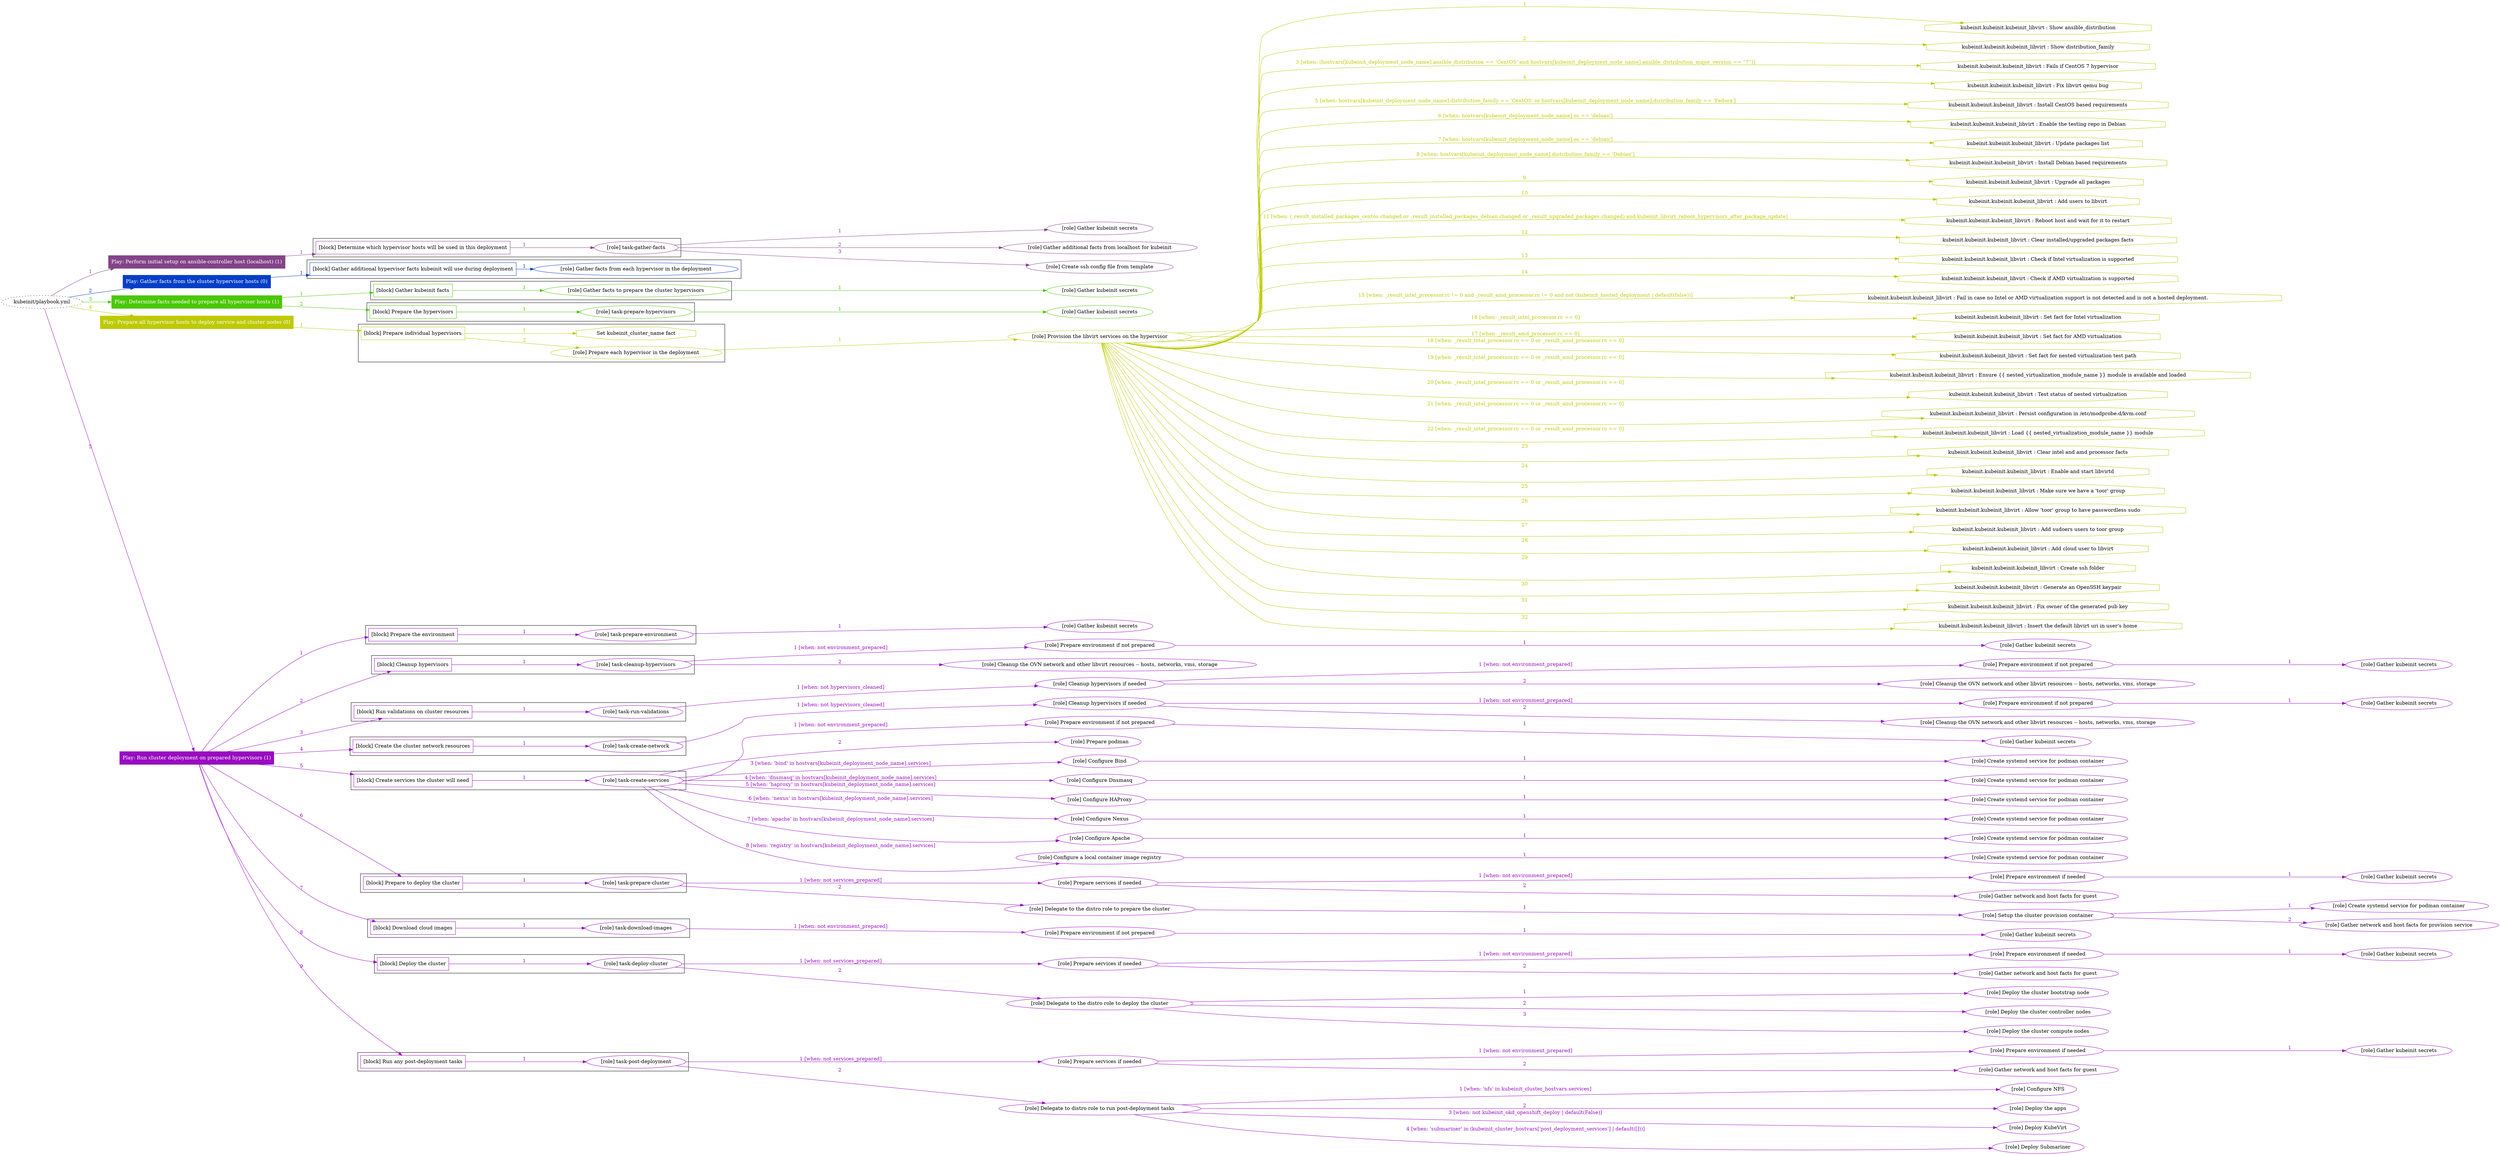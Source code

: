 digraph {
	graph [concentrate=true ordering=in rankdir=LR ratio=fill]
	edge [esep=5 sep=10]
	"kubeinit/playbook.yml" [URL="/home/runner/work/kubeinit/kubeinit/kubeinit/playbook.yml" id=playbook_a1911a6a style=dotted]
	play_fd7e76d5 [label="Play: Perform initial setup on ansible-controller host (localhost) (1)" URL="/home/runner/work/kubeinit/kubeinit/kubeinit/playbook.yml" color="#844389" fontcolor="#ffffff" id=play_fd7e76d5 shape=box style=filled tooltip=localhost]
	"kubeinit/playbook.yml" -> play_fd7e76d5 [label="1 " color="#844389" fontcolor="#844389" id=edge_ba182a6e labeltooltip="1 " tooltip="1 "]
	subgraph "Gather kubeinit secrets" {
		role_3f3f7911 [label="[role] Gather kubeinit secrets" URL="/home/runner/.ansible/collections/ansible_collections/kubeinit/kubeinit/roles/kubeinit_prepare/tasks/build_hypervisors_group.yml" color="#844389" id=role_3f3f7911 tooltip="Gather kubeinit secrets"]
	}
	subgraph "Gather additional facts from localhost for kubeinit" {
		role_631d0c5a [label="[role] Gather additional facts from localhost for kubeinit" URL="/home/runner/.ansible/collections/ansible_collections/kubeinit/kubeinit/roles/kubeinit_prepare/tasks/build_hypervisors_group.yml" color="#844389" id=role_631d0c5a tooltip="Gather additional facts from localhost for kubeinit"]
	}
	subgraph "Create ssh config file from template" {
		role_286b0ff1 [label="[role] Create ssh config file from template" URL="/home/runner/.ansible/collections/ansible_collections/kubeinit/kubeinit/roles/kubeinit_prepare/tasks/build_hypervisors_group.yml" color="#844389" id=role_286b0ff1 tooltip="Create ssh config file from template"]
	}
	subgraph "task-gather-facts" {
		role_43b03aec [label="[role] task-gather-facts" URL="/home/runner/work/kubeinit/kubeinit/kubeinit/playbook.yml" color="#844389" id=role_43b03aec tooltip="task-gather-facts"]
		role_43b03aec -> role_3f3f7911 [label="1 " color="#844389" fontcolor="#844389" id=edge_e6985630 labeltooltip="1 " tooltip="1 "]
		role_43b03aec -> role_631d0c5a [label="2 " color="#844389" fontcolor="#844389" id=edge_01155c1b labeltooltip="2 " tooltip="2 "]
		role_43b03aec -> role_286b0ff1 [label="3 " color="#844389" fontcolor="#844389" id=edge_08404bf1 labeltooltip="3 " tooltip="3 "]
	}
	subgraph "Play: Perform initial setup on ansible-controller host (localhost) (1)" {
		play_fd7e76d5 -> block_be9b6285 [label=1 color="#844389" fontcolor="#844389" id=edge_c75173c5 labeltooltip=1 tooltip=1]
		subgraph cluster_block_be9b6285 {
			block_be9b6285 [label="[block] Determine which hypervisor hosts will be used in this deployment" URL="/home/runner/work/kubeinit/kubeinit/kubeinit/playbook.yml" color="#844389" id=block_be9b6285 labeltooltip="Determine which hypervisor hosts will be used in this deployment" shape=box tooltip="Determine which hypervisor hosts will be used in this deployment"]
			block_be9b6285 -> role_43b03aec [label="1 " color="#844389" fontcolor="#844389" id=edge_1c5c3bec labeltooltip="1 " tooltip="1 "]
		}
	}
	play_5a9671f3 [label="Play: Gather facts from the cluster hypervisor hosts (0)" URL="/home/runner/work/kubeinit/kubeinit/kubeinit/playbook.yml" color="#053ec7" fontcolor="#ffffff" id=play_5a9671f3 shape=box style=filled tooltip="Play: Gather facts from the cluster hypervisor hosts (0)"]
	"kubeinit/playbook.yml" -> play_5a9671f3 [label="2 " color="#053ec7" fontcolor="#053ec7" id=edge_51d3422e labeltooltip="2 " tooltip="2 "]
	subgraph "Gather facts from each hypervisor in the deployment" {
		role_a053265e [label="[role] Gather facts from each hypervisor in the deployment" URL="/home/runner/work/kubeinit/kubeinit/kubeinit/playbook.yml" color="#053ec7" id=role_a053265e tooltip="Gather facts from each hypervisor in the deployment"]
	}
	subgraph "Play: Gather facts from the cluster hypervisor hosts (0)" {
		play_5a9671f3 -> block_6a872401 [label=1 color="#053ec7" fontcolor="#053ec7" id=edge_7d3421c2 labeltooltip=1 tooltip=1]
		subgraph cluster_block_6a872401 {
			block_6a872401 [label="[block] Gather additional hypervisor facts kubeinit will use during deployment" URL="/home/runner/work/kubeinit/kubeinit/kubeinit/playbook.yml" color="#053ec7" id=block_6a872401 labeltooltip="Gather additional hypervisor facts kubeinit will use during deployment" shape=box tooltip="Gather additional hypervisor facts kubeinit will use during deployment"]
			block_6a872401 -> role_a053265e [label="1 " color="#053ec7" fontcolor="#053ec7" id=edge_b76e889d labeltooltip="1 " tooltip="1 "]
		}
	}
	play_af8b7192 [label="Play: Determine facts needed to prepare all hypervisor hosts (1)" URL="/home/runner/work/kubeinit/kubeinit/kubeinit/playbook.yml" color="#4bc705" fontcolor="#ffffff" id=play_af8b7192 shape=box style=filled tooltip=localhost]
	"kubeinit/playbook.yml" -> play_af8b7192 [label="3 " color="#4bc705" fontcolor="#4bc705" id=edge_5329dac1 labeltooltip="3 " tooltip="3 "]
	subgraph "Gather kubeinit secrets" {
		role_7b47414c [label="[role] Gather kubeinit secrets" URL="/home/runner/.ansible/collections/ansible_collections/kubeinit/kubeinit/roles/kubeinit_prepare/tasks/gather_kubeinit_facts.yml" color="#4bc705" id=role_7b47414c tooltip="Gather kubeinit secrets"]
	}
	subgraph "Gather facts to prepare the cluster hypervisors" {
		role_15e4268d [label="[role] Gather facts to prepare the cluster hypervisors" URL="/home/runner/work/kubeinit/kubeinit/kubeinit/playbook.yml" color="#4bc705" id=role_15e4268d tooltip="Gather facts to prepare the cluster hypervisors"]
		role_15e4268d -> role_7b47414c [label="1 " color="#4bc705" fontcolor="#4bc705" id=edge_446c1fc6 labeltooltip="1 " tooltip="1 "]
	}
	subgraph "Gather kubeinit secrets" {
		role_09990255 [label="[role] Gather kubeinit secrets" URL="/home/runner/.ansible/collections/ansible_collections/kubeinit/kubeinit/roles/kubeinit_prepare/tasks/gather_kubeinit_facts.yml" color="#4bc705" id=role_09990255 tooltip="Gather kubeinit secrets"]
	}
	subgraph "task-prepare-hypervisors" {
		role_d09ecc3d [label="[role] task-prepare-hypervisors" URL="/home/runner/work/kubeinit/kubeinit/kubeinit/playbook.yml" color="#4bc705" id=role_d09ecc3d tooltip="task-prepare-hypervisors"]
		role_d09ecc3d -> role_09990255 [label="1 " color="#4bc705" fontcolor="#4bc705" id=edge_ca3473e0 labeltooltip="1 " tooltip="1 "]
	}
	subgraph "Play: Determine facts needed to prepare all hypervisor hosts (1)" {
		play_af8b7192 -> block_8defc951 [label=1 color="#4bc705" fontcolor="#4bc705" id=edge_425ff60a labeltooltip=1 tooltip=1]
		subgraph cluster_block_8defc951 {
			block_8defc951 [label="[block] Gather kubeinit facts" URL="/home/runner/work/kubeinit/kubeinit/kubeinit/playbook.yml" color="#4bc705" id=block_8defc951 labeltooltip="Gather kubeinit facts" shape=box tooltip="Gather kubeinit facts"]
			block_8defc951 -> role_15e4268d [label="1 " color="#4bc705" fontcolor="#4bc705" id=edge_37b480d1 labeltooltip="1 " tooltip="1 "]
		}
		play_af8b7192 -> block_7bcf04c2 [label=2 color="#4bc705" fontcolor="#4bc705" id=edge_ba643dbf labeltooltip=2 tooltip=2]
		subgraph cluster_block_7bcf04c2 {
			block_7bcf04c2 [label="[block] Prepare the hypervisors" URL="/home/runner/work/kubeinit/kubeinit/kubeinit/playbook.yml" color="#4bc705" id=block_7bcf04c2 labeltooltip="Prepare the hypervisors" shape=box tooltip="Prepare the hypervisors"]
			block_7bcf04c2 -> role_d09ecc3d [label="1 " color="#4bc705" fontcolor="#4bc705" id=edge_269c4e04 labeltooltip="1 " tooltip="1 "]
		}
	}
	play_5601b737 [label="Play: Prepare all hypervisor hosts to deploy service and cluster nodes (0)" URL="/home/runner/work/kubeinit/kubeinit/kubeinit/playbook.yml" color="#bdca02" fontcolor="#ffffff" id=play_5601b737 shape=box style=filled tooltip="Play: Prepare all hypervisor hosts to deploy service and cluster nodes (0)"]
	"kubeinit/playbook.yml" -> play_5601b737 [label="4 " color="#bdca02" fontcolor="#bdca02" id=edge_0e1c7afc labeltooltip="4 " tooltip="4 "]
	subgraph "Provision the libvirt services on the hypervisor" {
		role_42cbee9c [label="[role] Provision the libvirt services on the hypervisor" URL="/home/runner/.ansible/collections/ansible_collections/kubeinit/kubeinit/roles/kubeinit_prepare/tasks/prepare_hypervisor.yml" color="#bdca02" id=role_42cbee9c tooltip="Provision the libvirt services on the hypervisor"]
		task_cb14feee [label="kubeinit.kubeinit.kubeinit_libvirt : Show ansible_distribution" URL="/home/runner/.ansible/collections/ansible_collections/kubeinit/kubeinit/roles/kubeinit_libvirt/tasks/main.yml" color="#bdca02" id=task_cb14feee shape=octagon tooltip="kubeinit.kubeinit.kubeinit_libvirt : Show ansible_distribution"]
		role_42cbee9c -> task_cb14feee [label="1 " color="#bdca02" fontcolor="#bdca02" id=edge_bd7364fe labeltooltip="1 " tooltip="1 "]
		task_4af00ed0 [label="kubeinit.kubeinit.kubeinit_libvirt : Show distribution_family" URL="/home/runner/.ansible/collections/ansible_collections/kubeinit/kubeinit/roles/kubeinit_libvirt/tasks/main.yml" color="#bdca02" id=task_4af00ed0 shape=octagon tooltip="kubeinit.kubeinit.kubeinit_libvirt : Show distribution_family"]
		role_42cbee9c -> task_4af00ed0 [label="2 " color="#bdca02" fontcolor="#bdca02" id=edge_e52fa87f labeltooltip="2 " tooltip="2 "]
		task_1a4ba137 [label="kubeinit.kubeinit.kubeinit_libvirt : Fails if CentOS 7 hypervisor" URL="/home/runner/.ansible/collections/ansible_collections/kubeinit/kubeinit/roles/kubeinit_libvirt/tasks/main.yml" color="#bdca02" id=task_1a4ba137 shape=octagon tooltip="kubeinit.kubeinit.kubeinit_libvirt : Fails if CentOS 7 hypervisor"]
		role_42cbee9c -> task_1a4ba137 [label="3 [when: (hostvars[kubeinit_deployment_node_name].ansible_distribution == 'CentOS' and hostvars[kubeinit_deployment_node_name].ansible_distribution_major_version == \"7\")]" color="#bdca02" fontcolor="#bdca02" id=edge_65783e57 labeltooltip="3 [when: (hostvars[kubeinit_deployment_node_name].ansible_distribution == 'CentOS' and hostvars[kubeinit_deployment_node_name].ansible_distribution_major_version == \"7\")]" tooltip="3 [when: (hostvars[kubeinit_deployment_node_name].ansible_distribution == 'CentOS' and hostvars[kubeinit_deployment_node_name].ansible_distribution_major_version == \"7\")]"]
		task_38fa5d2d [label="kubeinit.kubeinit.kubeinit_libvirt : Fix libvirt qemu bug" URL="/home/runner/.ansible/collections/ansible_collections/kubeinit/kubeinit/roles/kubeinit_libvirt/tasks/main.yml" color="#bdca02" id=task_38fa5d2d shape=octagon tooltip="kubeinit.kubeinit.kubeinit_libvirt : Fix libvirt qemu bug"]
		role_42cbee9c -> task_38fa5d2d [label="4 " color="#bdca02" fontcolor="#bdca02" id=edge_72e97b8d labeltooltip="4 " tooltip="4 "]
		task_d24f1e3d [label="kubeinit.kubeinit.kubeinit_libvirt : Install CentOS based requirements" URL="/home/runner/.ansible/collections/ansible_collections/kubeinit/kubeinit/roles/kubeinit_libvirt/tasks/main.yml" color="#bdca02" id=task_d24f1e3d shape=octagon tooltip="kubeinit.kubeinit.kubeinit_libvirt : Install CentOS based requirements"]
		role_42cbee9c -> task_d24f1e3d [label="5 [when: hostvars[kubeinit_deployment_node_name].distribution_family == 'CentOS' or hostvars[kubeinit_deployment_node_name].distribution_family == 'Fedora']" color="#bdca02" fontcolor="#bdca02" id=edge_14742f76 labeltooltip="5 [when: hostvars[kubeinit_deployment_node_name].distribution_family == 'CentOS' or hostvars[kubeinit_deployment_node_name].distribution_family == 'Fedora']" tooltip="5 [when: hostvars[kubeinit_deployment_node_name].distribution_family == 'CentOS' or hostvars[kubeinit_deployment_node_name].distribution_family == 'Fedora']"]
		task_16780132 [label="kubeinit.kubeinit.kubeinit_libvirt : Enable the testing repo in Debian" URL="/home/runner/.ansible/collections/ansible_collections/kubeinit/kubeinit/roles/kubeinit_libvirt/tasks/main.yml" color="#bdca02" id=task_16780132 shape=octagon tooltip="kubeinit.kubeinit.kubeinit_libvirt : Enable the testing repo in Debian"]
		role_42cbee9c -> task_16780132 [label="6 [when: hostvars[kubeinit_deployment_node_name].os == 'debian']" color="#bdca02" fontcolor="#bdca02" id=edge_43520233 labeltooltip="6 [when: hostvars[kubeinit_deployment_node_name].os == 'debian']" tooltip="6 [when: hostvars[kubeinit_deployment_node_name].os == 'debian']"]
		task_04978446 [label="kubeinit.kubeinit.kubeinit_libvirt : Update packages list" URL="/home/runner/.ansible/collections/ansible_collections/kubeinit/kubeinit/roles/kubeinit_libvirt/tasks/main.yml" color="#bdca02" id=task_04978446 shape=octagon tooltip="kubeinit.kubeinit.kubeinit_libvirt : Update packages list"]
		role_42cbee9c -> task_04978446 [label="7 [when: hostvars[kubeinit_deployment_node_name].os == 'debian']" color="#bdca02" fontcolor="#bdca02" id=edge_6da5ef95 labeltooltip="7 [when: hostvars[kubeinit_deployment_node_name].os == 'debian']" tooltip="7 [when: hostvars[kubeinit_deployment_node_name].os == 'debian']"]
		task_e9969306 [label="kubeinit.kubeinit.kubeinit_libvirt : Install Debian based requirements" URL="/home/runner/.ansible/collections/ansible_collections/kubeinit/kubeinit/roles/kubeinit_libvirt/tasks/main.yml" color="#bdca02" id=task_e9969306 shape=octagon tooltip="kubeinit.kubeinit.kubeinit_libvirt : Install Debian based requirements"]
		role_42cbee9c -> task_e9969306 [label="8 [when: hostvars[kubeinit_deployment_node_name].distribution_family == 'Debian']" color="#bdca02" fontcolor="#bdca02" id=edge_de442963 labeltooltip="8 [when: hostvars[kubeinit_deployment_node_name].distribution_family == 'Debian']" tooltip="8 [when: hostvars[kubeinit_deployment_node_name].distribution_family == 'Debian']"]
		task_d8f14a8d [label="kubeinit.kubeinit.kubeinit_libvirt : Upgrade all packages" URL="/home/runner/.ansible/collections/ansible_collections/kubeinit/kubeinit/roles/kubeinit_libvirt/tasks/main.yml" color="#bdca02" id=task_d8f14a8d shape=octagon tooltip="kubeinit.kubeinit.kubeinit_libvirt : Upgrade all packages"]
		role_42cbee9c -> task_d8f14a8d [label="9 " color="#bdca02" fontcolor="#bdca02" id=edge_1b64ddb3 labeltooltip="9 " tooltip="9 "]
		task_78b3ea39 [label="kubeinit.kubeinit.kubeinit_libvirt : Add users to libvirt" URL="/home/runner/.ansible/collections/ansible_collections/kubeinit/kubeinit/roles/kubeinit_libvirt/tasks/main.yml" color="#bdca02" id=task_78b3ea39 shape=octagon tooltip="kubeinit.kubeinit.kubeinit_libvirt : Add users to libvirt"]
		role_42cbee9c -> task_78b3ea39 [label="10 " color="#bdca02" fontcolor="#bdca02" id=edge_50ad4eaa labeltooltip="10 " tooltip="10 "]
		task_b247ab8b [label="kubeinit.kubeinit.kubeinit_libvirt : Reboot host and wait for it to restart" URL="/home/runner/.ansible/collections/ansible_collections/kubeinit/kubeinit/roles/kubeinit_libvirt/tasks/main.yml" color="#bdca02" id=task_b247ab8b shape=octagon tooltip="kubeinit.kubeinit.kubeinit_libvirt : Reboot host and wait for it to restart"]
		role_42cbee9c -> task_b247ab8b [label="11 [when: (_result_installed_packages_centos.changed or _result_installed_packages_debian.changed or _result_upgraded_packages.changed) and kubeinit_libvirt_reboot_hypervisors_after_package_update]" color="#bdca02" fontcolor="#bdca02" id=edge_9a9a22e5 labeltooltip="11 [when: (_result_installed_packages_centos.changed or _result_installed_packages_debian.changed or _result_upgraded_packages.changed) and kubeinit_libvirt_reboot_hypervisors_after_package_update]" tooltip="11 [when: (_result_installed_packages_centos.changed or _result_installed_packages_debian.changed or _result_upgraded_packages.changed) and kubeinit_libvirt_reboot_hypervisors_after_package_update]"]
		task_6946c6c3 [label="kubeinit.kubeinit.kubeinit_libvirt : Clear installed/upgraded packages facts" URL="/home/runner/.ansible/collections/ansible_collections/kubeinit/kubeinit/roles/kubeinit_libvirt/tasks/main.yml" color="#bdca02" id=task_6946c6c3 shape=octagon tooltip="kubeinit.kubeinit.kubeinit_libvirt : Clear installed/upgraded packages facts"]
		role_42cbee9c -> task_6946c6c3 [label="12 " color="#bdca02" fontcolor="#bdca02" id=edge_36301c4e labeltooltip="12 " tooltip="12 "]
		task_9b3618df [label="kubeinit.kubeinit.kubeinit_libvirt : Check if Intel virtualization is supported" URL="/home/runner/.ansible/collections/ansible_collections/kubeinit/kubeinit/roles/kubeinit_libvirt/tasks/main.yml" color="#bdca02" id=task_9b3618df shape=octagon tooltip="kubeinit.kubeinit.kubeinit_libvirt : Check if Intel virtualization is supported"]
		role_42cbee9c -> task_9b3618df [label="13 " color="#bdca02" fontcolor="#bdca02" id=edge_5938d0df labeltooltip="13 " tooltip="13 "]
		task_f9f969e9 [label="kubeinit.kubeinit.kubeinit_libvirt : Check if AMD virtualization is supported" URL="/home/runner/.ansible/collections/ansible_collections/kubeinit/kubeinit/roles/kubeinit_libvirt/tasks/main.yml" color="#bdca02" id=task_f9f969e9 shape=octagon tooltip="kubeinit.kubeinit.kubeinit_libvirt : Check if AMD virtualization is supported"]
		role_42cbee9c -> task_f9f969e9 [label="14 " color="#bdca02" fontcolor="#bdca02" id=edge_0f4c52c0 labeltooltip="14 " tooltip="14 "]
		task_d6c535fc [label="kubeinit.kubeinit.kubeinit_libvirt : Fail in case no Intel or AMD virtualization support is not detected and is not a hosted deployment." URL="/home/runner/.ansible/collections/ansible_collections/kubeinit/kubeinit/roles/kubeinit_libvirt/tasks/main.yml" color="#bdca02" id=task_d6c535fc shape=octagon tooltip="kubeinit.kubeinit.kubeinit_libvirt : Fail in case no Intel or AMD virtualization support is not detected and is not a hosted deployment."]
		role_42cbee9c -> task_d6c535fc [label="15 [when: _result_intel_processor.rc != 0 and _result_amd_processor.rc != 0 and not (kubeinit_hosted_deployment | default(false))]" color="#bdca02" fontcolor="#bdca02" id=edge_822d2c94 labeltooltip="15 [when: _result_intel_processor.rc != 0 and _result_amd_processor.rc != 0 and not (kubeinit_hosted_deployment | default(false))]" tooltip="15 [when: _result_intel_processor.rc != 0 and _result_amd_processor.rc != 0 and not (kubeinit_hosted_deployment | default(false))]"]
		task_fd57ce45 [label="kubeinit.kubeinit.kubeinit_libvirt : Set fact for Intel virtualization" URL="/home/runner/.ansible/collections/ansible_collections/kubeinit/kubeinit/roles/kubeinit_libvirt/tasks/main.yml" color="#bdca02" id=task_fd57ce45 shape=octagon tooltip="kubeinit.kubeinit.kubeinit_libvirt : Set fact for Intel virtualization"]
		role_42cbee9c -> task_fd57ce45 [label="16 [when: _result_intel_processor.rc == 0]" color="#bdca02" fontcolor="#bdca02" id=edge_177ceb5b labeltooltip="16 [when: _result_intel_processor.rc == 0]" tooltip="16 [when: _result_intel_processor.rc == 0]"]
		task_4294939e [label="kubeinit.kubeinit.kubeinit_libvirt : Set fact for AMD virtualization" URL="/home/runner/.ansible/collections/ansible_collections/kubeinit/kubeinit/roles/kubeinit_libvirt/tasks/main.yml" color="#bdca02" id=task_4294939e shape=octagon tooltip="kubeinit.kubeinit.kubeinit_libvirt : Set fact for AMD virtualization"]
		role_42cbee9c -> task_4294939e [label="17 [when: _result_amd_processor.rc == 0]" color="#bdca02" fontcolor="#bdca02" id=edge_195891a3 labeltooltip="17 [when: _result_amd_processor.rc == 0]" tooltip="17 [when: _result_amd_processor.rc == 0]"]
		task_3f2eaebc [label="kubeinit.kubeinit.kubeinit_libvirt : Set fact for nested virtualization test path" URL="/home/runner/.ansible/collections/ansible_collections/kubeinit/kubeinit/roles/kubeinit_libvirt/tasks/main.yml" color="#bdca02" id=task_3f2eaebc shape=octagon tooltip="kubeinit.kubeinit.kubeinit_libvirt : Set fact for nested virtualization test path"]
		role_42cbee9c -> task_3f2eaebc [label="18 [when: _result_intel_processor.rc == 0 or _result_amd_processor.rc == 0]" color="#bdca02" fontcolor="#bdca02" id=edge_cee423a8 labeltooltip="18 [when: _result_intel_processor.rc == 0 or _result_amd_processor.rc == 0]" tooltip="18 [when: _result_intel_processor.rc == 0 or _result_amd_processor.rc == 0]"]
		task_750fcbd2 [label="kubeinit.kubeinit.kubeinit_libvirt : Ensure {{ nested_virtualization_module_name }} module is available and loaded" URL="/home/runner/.ansible/collections/ansible_collections/kubeinit/kubeinit/roles/kubeinit_libvirt/tasks/main.yml" color="#bdca02" id=task_750fcbd2 shape=octagon tooltip="kubeinit.kubeinit.kubeinit_libvirt : Ensure {{ nested_virtualization_module_name }} module is available and loaded"]
		role_42cbee9c -> task_750fcbd2 [label="19 [when: _result_intel_processor.rc == 0 or _result_amd_processor.rc == 0]" color="#bdca02" fontcolor="#bdca02" id=edge_afb7797c labeltooltip="19 [when: _result_intel_processor.rc == 0 or _result_amd_processor.rc == 0]" tooltip="19 [when: _result_intel_processor.rc == 0 or _result_amd_processor.rc == 0]"]
		task_c7b3ef72 [label="kubeinit.kubeinit.kubeinit_libvirt : Test status of nested virtualization" URL="/home/runner/.ansible/collections/ansible_collections/kubeinit/kubeinit/roles/kubeinit_libvirt/tasks/main.yml" color="#bdca02" id=task_c7b3ef72 shape=octagon tooltip="kubeinit.kubeinit.kubeinit_libvirt : Test status of nested virtualization"]
		role_42cbee9c -> task_c7b3ef72 [label="20 [when: _result_intel_processor.rc == 0 or _result_amd_processor.rc == 0]" color="#bdca02" fontcolor="#bdca02" id=edge_3328b99e labeltooltip="20 [when: _result_intel_processor.rc == 0 or _result_amd_processor.rc == 0]" tooltip="20 [when: _result_intel_processor.rc == 0 or _result_amd_processor.rc == 0]"]
		task_6a9b6071 [label="kubeinit.kubeinit.kubeinit_libvirt : Persist configuration in /etc/modprobe.d/kvm.conf" URL="/home/runner/.ansible/collections/ansible_collections/kubeinit/kubeinit/roles/kubeinit_libvirt/tasks/main.yml" color="#bdca02" id=task_6a9b6071 shape=octagon tooltip="kubeinit.kubeinit.kubeinit_libvirt : Persist configuration in /etc/modprobe.d/kvm.conf"]
		role_42cbee9c -> task_6a9b6071 [label="21 [when: _result_intel_processor.rc == 0 or _result_amd_processor.rc == 0]" color="#bdca02" fontcolor="#bdca02" id=edge_d51d82ed labeltooltip="21 [when: _result_intel_processor.rc == 0 or _result_amd_processor.rc == 0]" tooltip="21 [when: _result_intel_processor.rc == 0 or _result_amd_processor.rc == 0]"]
		task_5def2ab2 [label="kubeinit.kubeinit.kubeinit_libvirt : Load {{ nested_virtualization_module_name }} module" URL="/home/runner/.ansible/collections/ansible_collections/kubeinit/kubeinit/roles/kubeinit_libvirt/tasks/main.yml" color="#bdca02" id=task_5def2ab2 shape=octagon tooltip="kubeinit.kubeinit.kubeinit_libvirt : Load {{ nested_virtualization_module_name }} module"]
		role_42cbee9c -> task_5def2ab2 [label="22 [when: _result_intel_processor.rc == 0 or _result_amd_processor.rc == 0]" color="#bdca02" fontcolor="#bdca02" id=edge_a83c5a29 labeltooltip="22 [when: _result_intel_processor.rc == 0 or _result_amd_processor.rc == 0]" tooltip="22 [when: _result_intel_processor.rc == 0 or _result_amd_processor.rc == 0]"]
		task_26f715f6 [label="kubeinit.kubeinit.kubeinit_libvirt : Clear intel and amd processor facts" URL="/home/runner/.ansible/collections/ansible_collections/kubeinit/kubeinit/roles/kubeinit_libvirt/tasks/main.yml" color="#bdca02" id=task_26f715f6 shape=octagon tooltip="kubeinit.kubeinit.kubeinit_libvirt : Clear intel and amd processor facts"]
		role_42cbee9c -> task_26f715f6 [label="23 " color="#bdca02" fontcolor="#bdca02" id=edge_daaeb9fa labeltooltip="23 " tooltip="23 "]
		task_3b93fe38 [label="kubeinit.kubeinit.kubeinit_libvirt : Enable and start libvirtd" URL="/home/runner/.ansible/collections/ansible_collections/kubeinit/kubeinit/roles/kubeinit_libvirt/tasks/main.yml" color="#bdca02" id=task_3b93fe38 shape=octagon tooltip="kubeinit.kubeinit.kubeinit_libvirt : Enable and start libvirtd"]
		role_42cbee9c -> task_3b93fe38 [label="24 " color="#bdca02" fontcolor="#bdca02" id=edge_b28e664b labeltooltip="24 " tooltip="24 "]
		task_5ecaaa45 [label="kubeinit.kubeinit.kubeinit_libvirt : Make sure we have a 'toor' group" URL="/home/runner/.ansible/collections/ansible_collections/kubeinit/kubeinit/roles/kubeinit_libvirt/tasks/60_create_cloud_user.yml" color="#bdca02" id=task_5ecaaa45 shape=octagon tooltip="kubeinit.kubeinit.kubeinit_libvirt : Make sure we have a 'toor' group"]
		role_42cbee9c -> task_5ecaaa45 [label="25 " color="#bdca02" fontcolor="#bdca02" id=edge_816f7b7b labeltooltip="25 " tooltip="25 "]
		task_1dcae336 [label="kubeinit.kubeinit.kubeinit_libvirt : Allow 'toor' group to have passwordless sudo" URL="/home/runner/.ansible/collections/ansible_collections/kubeinit/kubeinit/roles/kubeinit_libvirt/tasks/60_create_cloud_user.yml" color="#bdca02" id=task_1dcae336 shape=octagon tooltip="kubeinit.kubeinit.kubeinit_libvirt : Allow 'toor' group to have passwordless sudo"]
		role_42cbee9c -> task_1dcae336 [label="26 " color="#bdca02" fontcolor="#bdca02" id=edge_878156b6 labeltooltip="26 " tooltip="26 "]
		task_035b6301 [label="kubeinit.kubeinit.kubeinit_libvirt : Add sudoers users to toor group" URL="/home/runner/.ansible/collections/ansible_collections/kubeinit/kubeinit/roles/kubeinit_libvirt/tasks/60_create_cloud_user.yml" color="#bdca02" id=task_035b6301 shape=octagon tooltip="kubeinit.kubeinit.kubeinit_libvirt : Add sudoers users to toor group"]
		role_42cbee9c -> task_035b6301 [label="27 " color="#bdca02" fontcolor="#bdca02" id=edge_7dbd6df8 labeltooltip="27 " tooltip="27 "]
		task_b291c934 [label="kubeinit.kubeinit.kubeinit_libvirt : Add cloud user to libvirt" URL="/home/runner/.ansible/collections/ansible_collections/kubeinit/kubeinit/roles/kubeinit_libvirt/tasks/60_create_cloud_user.yml" color="#bdca02" id=task_b291c934 shape=octagon tooltip="kubeinit.kubeinit.kubeinit_libvirt : Add cloud user to libvirt"]
		role_42cbee9c -> task_b291c934 [label="28 " color="#bdca02" fontcolor="#bdca02" id=edge_9d5b1b53 labeltooltip="28 " tooltip="28 "]
		task_97616457 [label="kubeinit.kubeinit.kubeinit_libvirt : Create ssh folder" URL="/home/runner/.ansible/collections/ansible_collections/kubeinit/kubeinit/roles/kubeinit_libvirt/tasks/60_create_cloud_user.yml" color="#bdca02" id=task_97616457 shape=octagon tooltip="kubeinit.kubeinit.kubeinit_libvirt : Create ssh folder"]
		role_42cbee9c -> task_97616457 [label="29 " color="#bdca02" fontcolor="#bdca02" id=edge_61d6bea0 labeltooltip="29 " tooltip="29 "]
		task_9c74eb65 [label="kubeinit.kubeinit.kubeinit_libvirt : Generate an OpenSSH keypair" URL="/home/runner/.ansible/collections/ansible_collections/kubeinit/kubeinit/roles/kubeinit_libvirt/tasks/60_create_cloud_user.yml" color="#bdca02" id=task_9c74eb65 shape=octagon tooltip="kubeinit.kubeinit.kubeinit_libvirt : Generate an OpenSSH keypair"]
		role_42cbee9c -> task_9c74eb65 [label="30 " color="#bdca02" fontcolor="#bdca02" id=edge_0df99432 labeltooltip="30 " tooltip="30 "]
		task_2b403f7d [label="kubeinit.kubeinit.kubeinit_libvirt : Fix owner of the generated pub key" URL="/home/runner/.ansible/collections/ansible_collections/kubeinit/kubeinit/roles/kubeinit_libvirt/tasks/60_create_cloud_user.yml" color="#bdca02" id=task_2b403f7d shape=octagon tooltip="kubeinit.kubeinit.kubeinit_libvirt : Fix owner of the generated pub key"]
		role_42cbee9c -> task_2b403f7d [label="31 " color="#bdca02" fontcolor="#bdca02" id=edge_8f88eacb labeltooltip="31 " tooltip="31 "]
		task_3546f539 [label="kubeinit.kubeinit.kubeinit_libvirt : Insert the default libvirt uri in user's home" URL="/home/runner/.ansible/collections/ansible_collections/kubeinit/kubeinit/roles/kubeinit_libvirt/tasks/60_create_cloud_user.yml" color="#bdca02" id=task_3546f539 shape=octagon tooltip="kubeinit.kubeinit.kubeinit_libvirt : Insert the default libvirt uri in user's home"]
		role_42cbee9c -> task_3546f539 [label="32 " color="#bdca02" fontcolor="#bdca02" id=edge_ee02bd44 labeltooltip="32 " tooltip="32 "]
	}
	subgraph "Prepare each hypervisor in the deployment" {
		role_8fcd4dc1 [label="[role] Prepare each hypervisor in the deployment" URL="/home/runner/work/kubeinit/kubeinit/kubeinit/playbook.yml" color="#bdca02" id=role_8fcd4dc1 tooltip="Prepare each hypervisor in the deployment"]
		role_8fcd4dc1 -> role_42cbee9c [label="1 " color="#bdca02" fontcolor="#bdca02" id=edge_db569d6b labeltooltip="1 " tooltip="1 "]
	}
	subgraph "Play: Prepare all hypervisor hosts to deploy service and cluster nodes (0)" {
		play_5601b737 -> block_602afe84 [label=1 color="#bdca02" fontcolor="#bdca02" id=edge_c2729dca labeltooltip=1 tooltip=1]
		subgraph cluster_block_602afe84 {
			block_602afe84 [label="[block] Prepare individual hypervisors" URL="/home/runner/work/kubeinit/kubeinit/kubeinit/playbook.yml" color="#bdca02" id=block_602afe84 labeltooltip="Prepare individual hypervisors" shape=box tooltip="Prepare individual hypervisors"]
			block_602afe84 -> role_8fcd4dc1 [label="2 " color="#bdca02" fontcolor="#bdca02" id=edge_151fe267 labeltooltip="2 " tooltip="2 "]
			task_4b214aef [label="Set kubeinit_cluster_name fact" URL="/home/runner/work/kubeinit/kubeinit/kubeinit/playbook.yml" color="#bdca02" id=task_4b214aef shape=octagon tooltip="Set kubeinit_cluster_name fact"]
			block_602afe84 -> task_4b214aef [label="1 " color="#bdca02" fontcolor="#bdca02" id=edge_01e0047e labeltooltip="1 " tooltip="1 "]
		}
	}
	play_9bce2b0c [label="Play: Run cluster deployment on prepared hypervisors (1)" URL="/home/runner/work/kubeinit/kubeinit/kubeinit/playbook.yml" color="#980cc0" fontcolor="#ffffff" id=play_9bce2b0c shape=box style=filled tooltip=localhost]
	"kubeinit/playbook.yml" -> play_9bce2b0c [label="5 " color="#980cc0" fontcolor="#980cc0" id=edge_3c852f10 labeltooltip="5 " tooltip="5 "]
	subgraph "Gather kubeinit secrets" {
		role_4562e708 [label="[role] Gather kubeinit secrets" URL="/home/runner/.ansible/collections/ansible_collections/kubeinit/kubeinit/roles/kubeinit_prepare/tasks/gather_kubeinit_facts.yml" color="#980cc0" id=role_4562e708 tooltip="Gather kubeinit secrets"]
	}
	subgraph "task-prepare-environment" {
		role_b1d958d9 [label="[role] task-prepare-environment" URL="/home/runner/work/kubeinit/kubeinit/kubeinit/playbook.yml" color="#980cc0" id=role_b1d958d9 tooltip="task-prepare-environment"]
		role_b1d958d9 -> role_4562e708 [label="1 " color="#980cc0" fontcolor="#980cc0" id=edge_c13b2022 labeltooltip="1 " tooltip="1 "]
	}
	subgraph "Gather kubeinit secrets" {
		role_d36fdb1e [label="[role] Gather kubeinit secrets" URL="/home/runner/.ansible/collections/ansible_collections/kubeinit/kubeinit/roles/kubeinit_prepare/tasks/gather_kubeinit_facts.yml" color="#980cc0" id=role_d36fdb1e tooltip="Gather kubeinit secrets"]
	}
	subgraph "Prepare environment if not prepared" {
		role_68099d22 [label="[role] Prepare environment if not prepared" URL="/home/runner/.ansible/collections/ansible_collections/kubeinit/kubeinit/roles/kubeinit_prepare/tasks/cleanup_hypervisors.yml" color="#980cc0" id=role_68099d22 tooltip="Prepare environment if not prepared"]
		role_68099d22 -> role_d36fdb1e [label="1 " color="#980cc0" fontcolor="#980cc0" id=edge_39d0a075 labeltooltip="1 " tooltip="1 "]
	}
	subgraph "Cleanup the OVN network and other libvirt resources -- hosts, networks, vms, storage" {
		role_c1538478 [label="[role] Cleanup the OVN network and other libvirt resources -- hosts, networks, vms, storage" URL="/home/runner/.ansible/collections/ansible_collections/kubeinit/kubeinit/roles/kubeinit_prepare/tasks/cleanup_hypervisors.yml" color="#980cc0" id=role_c1538478 tooltip="Cleanup the OVN network and other libvirt resources -- hosts, networks, vms, storage"]
	}
	subgraph "task-cleanup-hypervisors" {
		role_efc20961 [label="[role] task-cleanup-hypervisors" URL="/home/runner/work/kubeinit/kubeinit/kubeinit/playbook.yml" color="#980cc0" id=role_efc20961 tooltip="task-cleanup-hypervisors"]
		role_efc20961 -> role_68099d22 [label="1 [when: not environment_prepared]" color="#980cc0" fontcolor="#980cc0" id=edge_638c3891 labeltooltip="1 [when: not environment_prepared]" tooltip="1 [when: not environment_prepared]"]
		role_efc20961 -> role_c1538478 [label="2 " color="#980cc0" fontcolor="#980cc0" id=edge_e1d5eeb7 labeltooltip="2 " tooltip="2 "]
	}
	subgraph "Gather kubeinit secrets" {
		role_b4867c11 [label="[role] Gather kubeinit secrets" URL="/home/runner/.ansible/collections/ansible_collections/kubeinit/kubeinit/roles/kubeinit_prepare/tasks/gather_kubeinit_facts.yml" color="#980cc0" id=role_b4867c11 tooltip="Gather kubeinit secrets"]
	}
	subgraph "Prepare environment if not prepared" {
		role_5e1056f7 [label="[role] Prepare environment if not prepared" URL="/home/runner/.ansible/collections/ansible_collections/kubeinit/kubeinit/roles/kubeinit_prepare/tasks/cleanup_hypervisors.yml" color="#980cc0" id=role_5e1056f7 tooltip="Prepare environment if not prepared"]
		role_5e1056f7 -> role_b4867c11 [label="1 " color="#980cc0" fontcolor="#980cc0" id=edge_321b8542 labeltooltip="1 " tooltip="1 "]
	}
	subgraph "Cleanup the OVN network and other libvirt resources -- hosts, networks, vms, storage" {
		role_692c4f47 [label="[role] Cleanup the OVN network and other libvirt resources -- hosts, networks, vms, storage" URL="/home/runner/.ansible/collections/ansible_collections/kubeinit/kubeinit/roles/kubeinit_prepare/tasks/cleanup_hypervisors.yml" color="#980cc0" id=role_692c4f47 tooltip="Cleanup the OVN network and other libvirt resources -- hosts, networks, vms, storage"]
	}
	subgraph "Cleanup hypervisors if needed" {
		role_6ad339d0 [label="[role] Cleanup hypervisors if needed" URL="/home/runner/.ansible/collections/ansible_collections/kubeinit/kubeinit/roles/kubeinit_validations/tasks/main.yml" color="#980cc0" id=role_6ad339d0 tooltip="Cleanup hypervisors if needed"]
		role_6ad339d0 -> role_5e1056f7 [label="1 [when: not environment_prepared]" color="#980cc0" fontcolor="#980cc0" id=edge_c6f4b349 labeltooltip="1 [when: not environment_prepared]" tooltip="1 [when: not environment_prepared]"]
		role_6ad339d0 -> role_692c4f47 [label="2 " color="#980cc0" fontcolor="#980cc0" id=edge_1ca876b4 labeltooltip="2 " tooltip="2 "]
	}
	subgraph "task-run-validations" {
		role_8710aefc [label="[role] task-run-validations" URL="/home/runner/work/kubeinit/kubeinit/kubeinit/playbook.yml" color="#980cc0" id=role_8710aefc tooltip="task-run-validations"]
		role_8710aefc -> role_6ad339d0 [label="1 [when: not hypervisors_cleaned]" color="#980cc0" fontcolor="#980cc0" id=edge_e9c14de6 labeltooltip="1 [when: not hypervisors_cleaned]" tooltip="1 [when: not hypervisors_cleaned]"]
	}
	subgraph "Gather kubeinit secrets" {
		role_703c63fe [label="[role] Gather kubeinit secrets" URL="/home/runner/.ansible/collections/ansible_collections/kubeinit/kubeinit/roles/kubeinit_prepare/tasks/gather_kubeinit_facts.yml" color="#980cc0" id=role_703c63fe tooltip="Gather kubeinit secrets"]
	}
	subgraph "Prepare environment if not prepared" {
		role_eb2af648 [label="[role] Prepare environment if not prepared" URL="/home/runner/.ansible/collections/ansible_collections/kubeinit/kubeinit/roles/kubeinit_prepare/tasks/cleanup_hypervisors.yml" color="#980cc0" id=role_eb2af648 tooltip="Prepare environment if not prepared"]
		role_eb2af648 -> role_703c63fe [label="1 " color="#980cc0" fontcolor="#980cc0" id=edge_04ec6504 labeltooltip="1 " tooltip="1 "]
	}
	subgraph "Cleanup the OVN network and other libvirt resources -- hosts, networks, vms, storage" {
		role_619612cc [label="[role] Cleanup the OVN network and other libvirt resources -- hosts, networks, vms, storage" URL="/home/runner/.ansible/collections/ansible_collections/kubeinit/kubeinit/roles/kubeinit_prepare/tasks/cleanup_hypervisors.yml" color="#980cc0" id=role_619612cc tooltip="Cleanup the OVN network and other libvirt resources -- hosts, networks, vms, storage"]
	}
	subgraph "Cleanup hypervisors if needed" {
		role_ac5a3af5 [label="[role] Cleanup hypervisors if needed" URL="/home/runner/.ansible/collections/ansible_collections/kubeinit/kubeinit/roles/kubeinit_libvirt/tasks/create_network.yml" color="#980cc0" id=role_ac5a3af5 tooltip="Cleanup hypervisors if needed"]
		role_ac5a3af5 -> role_eb2af648 [label="1 [when: not environment_prepared]" color="#980cc0" fontcolor="#980cc0" id=edge_b237c2a9 labeltooltip="1 [when: not environment_prepared]" tooltip="1 [when: not environment_prepared]"]
		role_ac5a3af5 -> role_619612cc [label="2 " color="#980cc0" fontcolor="#980cc0" id=edge_84e09216 labeltooltip="2 " tooltip="2 "]
	}
	subgraph "task-create-network" {
		role_c256ce33 [label="[role] task-create-network" URL="/home/runner/work/kubeinit/kubeinit/kubeinit/playbook.yml" color="#980cc0" id=role_c256ce33 tooltip="task-create-network"]
		role_c256ce33 -> role_ac5a3af5 [label="1 [when: not hypervisors_cleaned]" color="#980cc0" fontcolor="#980cc0" id=edge_383741ca labeltooltip="1 [when: not hypervisors_cleaned]" tooltip="1 [when: not hypervisors_cleaned]"]
	}
	subgraph "Gather kubeinit secrets" {
		role_461a44d1 [label="[role] Gather kubeinit secrets" URL="/home/runner/.ansible/collections/ansible_collections/kubeinit/kubeinit/roles/kubeinit_prepare/tasks/gather_kubeinit_facts.yml" color="#980cc0" id=role_461a44d1 tooltip="Gather kubeinit secrets"]
	}
	subgraph "Prepare environment if not prepared" {
		role_0b82b4be [label="[role] Prepare environment if not prepared" URL="/home/runner/.ansible/collections/ansible_collections/kubeinit/kubeinit/roles/kubeinit_services/tasks/main.yml" color="#980cc0" id=role_0b82b4be tooltip="Prepare environment if not prepared"]
		role_0b82b4be -> role_461a44d1 [label="1 " color="#980cc0" fontcolor="#980cc0" id=edge_c131f5bb labeltooltip="1 " tooltip="1 "]
	}
	subgraph "Prepare podman" {
		role_d5d43da2 [label="[role] Prepare podman" URL="/home/runner/.ansible/collections/ansible_collections/kubeinit/kubeinit/roles/kubeinit_services/tasks/00_create_service_pod.yml" color="#980cc0" id=role_d5d43da2 tooltip="Prepare podman"]
	}
	subgraph "Create systemd service for podman container" {
		role_6343c2d1 [label="[role] Create systemd service for podman container" URL="/home/runner/.ansible/collections/ansible_collections/kubeinit/kubeinit/roles/kubeinit_bind/tasks/main.yml" color="#980cc0" id=role_6343c2d1 tooltip="Create systemd service for podman container"]
	}
	subgraph "Configure Bind" {
		role_24596ef6 [label="[role] Configure Bind" URL="/home/runner/.ansible/collections/ansible_collections/kubeinit/kubeinit/roles/kubeinit_services/tasks/start_services_containers.yml" color="#980cc0" id=role_24596ef6 tooltip="Configure Bind"]
		role_24596ef6 -> role_6343c2d1 [label="1 " color="#980cc0" fontcolor="#980cc0" id=edge_7eada0b7 labeltooltip="1 " tooltip="1 "]
	}
	subgraph "Create systemd service for podman container" {
		role_975ef5ae [label="[role] Create systemd service for podman container" URL="/home/runner/.ansible/collections/ansible_collections/kubeinit/kubeinit/roles/kubeinit_dnsmasq/tasks/main.yml" color="#980cc0" id=role_975ef5ae tooltip="Create systemd service for podman container"]
	}
	subgraph "Configure Dnsmasq" {
		role_d0ea47e4 [label="[role] Configure Dnsmasq" URL="/home/runner/.ansible/collections/ansible_collections/kubeinit/kubeinit/roles/kubeinit_services/tasks/start_services_containers.yml" color="#980cc0" id=role_d0ea47e4 tooltip="Configure Dnsmasq"]
		role_d0ea47e4 -> role_975ef5ae [label="1 " color="#980cc0" fontcolor="#980cc0" id=edge_63827cb3 labeltooltip="1 " tooltip="1 "]
	}
	subgraph "Create systemd service for podman container" {
		role_ef85503d [label="[role] Create systemd service for podman container" URL="/home/runner/.ansible/collections/ansible_collections/kubeinit/kubeinit/roles/kubeinit_haproxy/tasks/main.yml" color="#980cc0" id=role_ef85503d tooltip="Create systemd service for podman container"]
	}
	subgraph "Configure HAProxy" {
		role_06c4b95f [label="[role] Configure HAProxy" URL="/home/runner/.ansible/collections/ansible_collections/kubeinit/kubeinit/roles/kubeinit_services/tasks/start_services_containers.yml" color="#980cc0" id=role_06c4b95f tooltip="Configure HAProxy"]
		role_06c4b95f -> role_ef85503d [label="1 " color="#980cc0" fontcolor="#980cc0" id=edge_55372ecb labeltooltip="1 " tooltip="1 "]
	}
	subgraph "Create systemd service for podman container" {
		role_4b92e67e [label="[role] Create systemd service for podman container" URL="/home/runner/.ansible/collections/ansible_collections/kubeinit/kubeinit/roles/kubeinit_nexus/tasks/main.yml" color="#980cc0" id=role_4b92e67e tooltip="Create systemd service for podman container"]
	}
	subgraph "Configure Nexus" {
		role_3f1d23bd [label="[role] Configure Nexus" URL="/home/runner/.ansible/collections/ansible_collections/kubeinit/kubeinit/roles/kubeinit_services/tasks/start_services_containers.yml" color="#980cc0" id=role_3f1d23bd tooltip="Configure Nexus"]
		role_3f1d23bd -> role_4b92e67e [label="1 " color="#980cc0" fontcolor="#980cc0" id=edge_529d27d0 labeltooltip="1 " tooltip="1 "]
	}
	subgraph "Create systemd service for podman container" {
		role_ec8819ca [label="[role] Create systemd service for podman container" URL="/home/runner/.ansible/collections/ansible_collections/kubeinit/kubeinit/roles/kubeinit_apache/tasks/main.yml" color="#980cc0" id=role_ec8819ca tooltip="Create systemd service for podman container"]
	}
	subgraph "Configure Apache" {
		role_75af19f8 [label="[role] Configure Apache" URL="/home/runner/.ansible/collections/ansible_collections/kubeinit/kubeinit/roles/kubeinit_services/tasks/start_services_containers.yml" color="#980cc0" id=role_75af19f8 tooltip="Configure Apache"]
		role_75af19f8 -> role_ec8819ca [label="1 " color="#980cc0" fontcolor="#980cc0" id=edge_19d8a49a labeltooltip="1 " tooltip="1 "]
	}
	subgraph "Create systemd service for podman container" {
		role_ef771bf3 [label="[role] Create systemd service for podman container" URL="/home/runner/.ansible/collections/ansible_collections/kubeinit/kubeinit/roles/kubeinit_registry/tasks/main.yml" color="#980cc0" id=role_ef771bf3 tooltip="Create systemd service for podman container"]
	}
	subgraph "Configure a local container image registry" {
		role_9e1e63dc [label="[role] Configure a local container image registry" URL="/home/runner/.ansible/collections/ansible_collections/kubeinit/kubeinit/roles/kubeinit_services/tasks/start_services_containers.yml" color="#980cc0" id=role_9e1e63dc tooltip="Configure a local container image registry"]
		role_9e1e63dc -> role_ef771bf3 [label="1 " color="#980cc0" fontcolor="#980cc0" id=edge_7ba83b5a labeltooltip="1 " tooltip="1 "]
	}
	subgraph "task-create-services" {
		role_049838f3 [label="[role] task-create-services" URL="/home/runner/work/kubeinit/kubeinit/kubeinit/playbook.yml" color="#980cc0" id=role_049838f3 tooltip="task-create-services"]
		role_049838f3 -> role_0b82b4be [label="1 [when: not environment_prepared]" color="#980cc0" fontcolor="#980cc0" id=edge_e50ebd68 labeltooltip="1 [when: not environment_prepared]" tooltip="1 [when: not environment_prepared]"]
		role_049838f3 -> role_d5d43da2 [label="2 " color="#980cc0" fontcolor="#980cc0" id=edge_e1dbb955 labeltooltip="2 " tooltip="2 "]
		role_049838f3 -> role_24596ef6 [label="3 [when: 'bind' in hostvars[kubeinit_deployment_node_name].services]" color="#980cc0" fontcolor="#980cc0" id=edge_effde9ab labeltooltip="3 [when: 'bind' in hostvars[kubeinit_deployment_node_name].services]" tooltip="3 [when: 'bind' in hostvars[kubeinit_deployment_node_name].services]"]
		role_049838f3 -> role_d0ea47e4 [label="4 [when: 'dnsmasq' in hostvars[kubeinit_deployment_node_name].services]" color="#980cc0" fontcolor="#980cc0" id=edge_62113394 labeltooltip="4 [when: 'dnsmasq' in hostvars[kubeinit_deployment_node_name].services]" tooltip="4 [when: 'dnsmasq' in hostvars[kubeinit_deployment_node_name].services]"]
		role_049838f3 -> role_06c4b95f [label="5 [when: 'haproxy' in hostvars[kubeinit_deployment_node_name].services]" color="#980cc0" fontcolor="#980cc0" id=edge_bb394ad9 labeltooltip="5 [when: 'haproxy' in hostvars[kubeinit_deployment_node_name].services]" tooltip="5 [when: 'haproxy' in hostvars[kubeinit_deployment_node_name].services]"]
		role_049838f3 -> role_3f1d23bd [label="6 [when: 'nexus' in hostvars[kubeinit_deployment_node_name].services]" color="#980cc0" fontcolor="#980cc0" id=edge_9e63d4e3 labeltooltip="6 [when: 'nexus' in hostvars[kubeinit_deployment_node_name].services]" tooltip="6 [when: 'nexus' in hostvars[kubeinit_deployment_node_name].services]"]
		role_049838f3 -> role_75af19f8 [label="7 [when: 'apache' in hostvars[kubeinit_deployment_node_name].services]" color="#980cc0" fontcolor="#980cc0" id=edge_a7d9d7f4 labeltooltip="7 [when: 'apache' in hostvars[kubeinit_deployment_node_name].services]" tooltip="7 [when: 'apache' in hostvars[kubeinit_deployment_node_name].services]"]
		role_049838f3 -> role_9e1e63dc [label="8 [when: 'registry' in hostvars[kubeinit_deployment_node_name].services]" color="#980cc0" fontcolor="#980cc0" id=edge_10d46be7 labeltooltip="8 [when: 'registry' in hostvars[kubeinit_deployment_node_name].services]" tooltip="8 [when: 'registry' in hostvars[kubeinit_deployment_node_name].services]"]
	}
	subgraph "Gather kubeinit secrets" {
		role_fe4e48b7 [label="[role] Gather kubeinit secrets" URL="/home/runner/.ansible/collections/ansible_collections/kubeinit/kubeinit/roles/kubeinit_prepare/tasks/gather_kubeinit_facts.yml" color="#980cc0" id=role_fe4e48b7 tooltip="Gather kubeinit secrets"]
	}
	subgraph "Prepare environment if needed" {
		role_741971de [label="[role] Prepare environment if needed" URL="/home/runner/.ansible/collections/ansible_collections/kubeinit/kubeinit/roles/kubeinit_services/tasks/prepare_services.yml" color="#980cc0" id=role_741971de tooltip="Prepare environment if needed"]
		role_741971de -> role_fe4e48b7 [label="1 " color="#980cc0" fontcolor="#980cc0" id=edge_eef01f2c labeltooltip="1 " tooltip="1 "]
	}
	subgraph "Gather network and host facts for guest" {
		role_7826c06c [label="[role] Gather network and host facts for guest" URL="/home/runner/.ansible/collections/ansible_collections/kubeinit/kubeinit/roles/kubeinit_services/tasks/prepare_services.yml" color="#980cc0" id=role_7826c06c tooltip="Gather network and host facts for guest"]
	}
	subgraph "Prepare services if needed" {
		role_2581984a [label="[role] Prepare services if needed" URL="/home/runner/.ansible/collections/ansible_collections/kubeinit/kubeinit/roles/kubeinit_prepare/tasks/prepare_cluster.yml" color="#980cc0" id=role_2581984a tooltip="Prepare services if needed"]
		role_2581984a -> role_741971de [label="1 [when: not environment_prepared]" color="#980cc0" fontcolor="#980cc0" id=edge_8adc78e0 labeltooltip="1 [when: not environment_prepared]" tooltip="1 [when: not environment_prepared]"]
		role_2581984a -> role_7826c06c [label="2 " color="#980cc0" fontcolor="#980cc0" id=edge_c6cf3a23 labeltooltip="2 " tooltip="2 "]
	}
	subgraph "Create systemd service for podman container" {
		role_c666299a [label="[role] Create systemd service for podman container" URL="/home/runner/.ansible/collections/ansible_collections/kubeinit/kubeinit/roles/kubeinit_services/tasks/create_provision_container.yml" color="#980cc0" id=role_c666299a tooltip="Create systemd service for podman container"]
	}
	subgraph "Gather network and host facts for provision service" {
		role_4e78d359 [label="[role] Gather network and host facts for provision service" URL="/home/runner/.ansible/collections/ansible_collections/kubeinit/kubeinit/roles/kubeinit_services/tasks/create_provision_container.yml" color="#980cc0" id=role_4e78d359 tooltip="Gather network and host facts for provision service"]
	}
	subgraph "Setup the cluster provision container" {
		role_4e883b85 [label="[role] Setup the cluster provision container" URL="/home/runner/.ansible/collections/ansible_collections/kubeinit/kubeinit/roles/kubeinit_okd/tasks/prepare_cluster.yml" color="#980cc0" id=role_4e883b85 tooltip="Setup the cluster provision container"]
		role_4e883b85 -> role_c666299a [label="1 " color="#980cc0" fontcolor="#980cc0" id=edge_909d7cd6 labeltooltip="1 " tooltip="1 "]
		role_4e883b85 -> role_4e78d359 [label="2 " color="#980cc0" fontcolor="#980cc0" id=edge_7a11a540 labeltooltip="2 " tooltip="2 "]
	}
	subgraph "Delegate to the distro role to prepare the cluster" {
		role_6daec163 [label="[role] Delegate to the distro role to prepare the cluster" URL="/home/runner/.ansible/collections/ansible_collections/kubeinit/kubeinit/roles/kubeinit_prepare/tasks/prepare_cluster.yml" color="#980cc0" id=role_6daec163 tooltip="Delegate to the distro role to prepare the cluster"]
		role_6daec163 -> role_4e883b85 [label="1 " color="#980cc0" fontcolor="#980cc0" id=edge_689c68b3 labeltooltip="1 " tooltip="1 "]
	}
	subgraph "task-prepare-cluster" {
		role_21b19ede [label="[role] task-prepare-cluster" URL="/home/runner/work/kubeinit/kubeinit/kubeinit/playbook.yml" color="#980cc0" id=role_21b19ede tooltip="task-prepare-cluster"]
		role_21b19ede -> role_2581984a [label="1 [when: not services_prepared]" color="#980cc0" fontcolor="#980cc0" id=edge_7506789e labeltooltip="1 [when: not services_prepared]" tooltip="1 [when: not services_prepared]"]
		role_21b19ede -> role_6daec163 [label="2 " color="#980cc0" fontcolor="#980cc0" id=edge_5f05048c labeltooltip="2 " tooltip="2 "]
	}
	subgraph "Gather kubeinit secrets" {
		role_935421a4 [label="[role] Gather kubeinit secrets" URL="/home/runner/.ansible/collections/ansible_collections/kubeinit/kubeinit/roles/kubeinit_prepare/tasks/gather_kubeinit_facts.yml" color="#980cc0" id=role_935421a4 tooltip="Gather kubeinit secrets"]
	}
	subgraph "Prepare environment if not prepared" {
		role_e0df7f71 [label="[role] Prepare environment if not prepared" URL="/home/runner/.ansible/collections/ansible_collections/kubeinit/kubeinit/roles/kubeinit_libvirt/tasks/download_cloud_images.yml" color="#980cc0" id=role_e0df7f71 tooltip="Prepare environment if not prepared"]
		role_e0df7f71 -> role_935421a4 [label="1 " color="#980cc0" fontcolor="#980cc0" id=edge_accda811 labeltooltip="1 " tooltip="1 "]
	}
	subgraph "task-download-images" {
		role_6fc9934e [label="[role] task-download-images" URL="/home/runner/work/kubeinit/kubeinit/kubeinit/playbook.yml" color="#980cc0" id=role_6fc9934e tooltip="task-download-images"]
		role_6fc9934e -> role_e0df7f71 [label="1 [when: not environment_prepared]" color="#980cc0" fontcolor="#980cc0" id=edge_a74b359f labeltooltip="1 [when: not environment_prepared]" tooltip="1 [when: not environment_prepared]"]
	}
	subgraph "Gather kubeinit secrets" {
		role_8f723f1c [label="[role] Gather kubeinit secrets" URL="/home/runner/.ansible/collections/ansible_collections/kubeinit/kubeinit/roles/kubeinit_prepare/tasks/gather_kubeinit_facts.yml" color="#980cc0" id=role_8f723f1c tooltip="Gather kubeinit secrets"]
	}
	subgraph "Prepare environment if needed" {
		role_a26e26e5 [label="[role] Prepare environment if needed" URL="/home/runner/.ansible/collections/ansible_collections/kubeinit/kubeinit/roles/kubeinit_services/tasks/prepare_services.yml" color="#980cc0" id=role_a26e26e5 tooltip="Prepare environment if needed"]
		role_a26e26e5 -> role_8f723f1c [label="1 " color="#980cc0" fontcolor="#980cc0" id=edge_bd29a1f8 labeltooltip="1 " tooltip="1 "]
	}
	subgraph "Gather network and host facts for guest" {
		role_2f1ca8a3 [label="[role] Gather network and host facts for guest" URL="/home/runner/.ansible/collections/ansible_collections/kubeinit/kubeinit/roles/kubeinit_services/tasks/prepare_services.yml" color="#980cc0" id=role_2f1ca8a3 tooltip="Gather network and host facts for guest"]
	}
	subgraph "Prepare services if needed" {
		role_7c474ee9 [label="[role] Prepare services if needed" URL="/home/runner/.ansible/collections/ansible_collections/kubeinit/kubeinit/roles/kubeinit_prepare/tasks/deploy_cluster.yml" color="#980cc0" id=role_7c474ee9 tooltip="Prepare services if needed"]
		role_7c474ee9 -> role_a26e26e5 [label="1 [when: not environment_prepared]" color="#980cc0" fontcolor="#980cc0" id=edge_22b1ba50 labeltooltip="1 [when: not environment_prepared]" tooltip="1 [when: not environment_prepared]"]
		role_7c474ee9 -> role_2f1ca8a3 [label="2 " color="#980cc0" fontcolor="#980cc0" id=edge_dd9fb3b3 labeltooltip="2 " tooltip="2 "]
	}
	subgraph "Deploy the cluster bootstrap node" {
		role_9ed2a9eb [label="[role] Deploy the cluster bootstrap node" URL="/home/runner/.ansible/collections/ansible_collections/kubeinit/kubeinit/roles/kubeinit_okd/tasks/main.yml" color="#980cc0" id=role_9ed2a9eb tooltip="Deploy the cluster bootstrap node"]
	}
	subgraph "Deploy the cluster controller nodes" {
		role_ce55b5fc [label="[role] Deploy the cluster controller nodes" URL="/home/runner/.ansible/collections/ansible_collections/kubeinit/kubeinit/roles/kubeinit_okd/tasks/main.yml" color="#980cc0" id=role_ce55b5fc tooltip="Deploy the cluster controller nodes"]
	}
	subgraph "Deploy the cluster compute nodes" {
		role_c25cd3e4 [label="[role] Deploy the cluster compute nodes" URL="/home/runner/.ansible/collections/ansible_collections/kubeinit/kubeinit/roles/kubeinit_okd/tasks/main.yml" color="#980cc0" id=role_c25cd3e4 tooltip="Deploy the cluster compute nodes"]
	}
	subgraph "Delegate to the distro role to deploy the cluster" {
		role_e7449d14 [label="[role] Delegate to the distro role to deploy the cluster" URL="/home/runner/.ansible/collections/ansible_collections/kubeinit/kubeinit/roles/kubeinit_prepare/tasks/deploy_cluster.yml" color="#980cc0" id=role_e7449d14 tooltip="Delegate to the distro role to deploy the cluster"]
		role_e7449d14 -> role_9ed2a9eb [label="1 " color="#980cc0" fontcolor="#980cc0" id=edge_6b92b0b8 labeltooltip="1 " tooltip="1 "]
		role_e7449d14 -> role_ce55b5fc [label="2 " color="#980cc0" fontcolor="#980cc0" id=edge_1136d827 labeltooltip="2 " tooltip="2 "]
		role_e7449d14 -> role_c25cd3e4 [label="3 " color="#980cc0" fontcolor="#980cc0" id=edge_235a5705 labeltooltip="3 " tooltip="3 "]
	}
	subgraph "task-deploy-cluster" {
		role_0ad5cedb [label="[role] task-deploy-cluster" URL="/home/runner/work/kubeinit/kubeinit/kubeinit/playbook.yml" color="#980cc0" id=role_0ad5cedb tooltip="task-deploy-cluster"]
		role_0ad5cedb -> role_7c474ee9 [label="1 [when: not services_prepared]" color="#980cc0" fontcolor="#980cc0" id=edge_49f26100 labeltooltip="1 [when: not services_prepared]" tooltip="1 [when: not services_prepared]"]
		role_0ad5cedb -> role_e7449d14 [label="2 " color="#980cc0" fontcolor="#980cc0" id=edge_775a3dd7 labeltooltip="2 " tooltip="2 "]
	}
	subgraph "Gather kubeinit secrets" {
		role_c6fdba40 [label="[role] Gather kubeinit secrets" URL="/home/runner/.ansible/collections/ansible_collections/kubeinit/kubeinit/roles/kubeinit_prepare/tasks/gather_kubeinit_facts.yml" color="#980cc0" id=role_c6fdba40 tooltip="Gather kubeinit secrets"]
	}
	subgraph "Prepare environment if needed" {
		role_e7951718 [label="[role] Prepare environment if needed" URL="/home/runner/.ansible/collections/ansible_collections/kubeinit/kubeinit/roles/kubeinit_services/tasks/prepare_services.yml" color="#980cc0" id=role_e7951718 tooltip="Prepare environment if needed"]
		role_e7951718 -> role_c6fdba40 [label="1 " color="#980cc0" fontcolor="#980cc0" id=edge_d1c16193 labeltooltip="1 " tooltip="1 "]
	}
	subgraph "Gather network and host facts for guest" {
		role_a5d47c7a [label="[role] Gather network and host facts for guest" URL="/home/runner/.ansible/collections/ansible_collections/kubeinit/kubeinit/roles/kubeinit_services/tasks/prepare_services.yml" color="#980cc0" id=role_a5d47c7a tooltip="Gather network and host facts for guest"]
	}
	subgraph "Prepare services if needed" {
		role_7a255567 [label="[role] Prepare services if needed" URL="/home/runner/.ansible/collections/ansible_collections/kubeinit/kubeinit/roles/kubeinit_prepare/tasks/post_deployment.yml" color="#980cc0" id=role_7a255567 tooltip="Prepare services if needed"]
		role_7a255567 -> role_e7951718 [label="1 [when: not environment_prepared]" color="#980cc0" fontcolor="#980cc0" id=edge_0b2cae1d labeltooltip="1 [when: not environment_prepared]" tooltip="1 [when: not environment_prepared]"]
		role_7a255567 -> role_a5d47c7a [label="2 " color="#980cc0" fontcolor="#980cc0" id=edge_59fb3966 labeltooltip="2 " tooltip="2 "]
	}
	subgraph "Configure NFS" {
		role_62c2873c [label="[role] Configure NFS" URL="/home/runner/.ansible/collections/ansible_collections/kubeinit/kubeinit/roles/kubeinit_okd/tasks/post_deployment_tasks.yml" color="#980cc0" id=role_62c2873c tooltip="Configure NFS"]
	}
	subgraph "Deploy the apps" {
		role_e841e89d [label="[role] Deploy the apps" URL="/home/runner/.ansible/collections/ansible_collections/kubeinit/kubeinit/roles/kubeinit_okd/tasks/post_deployment_tasks.yml" color="#980cc0" id=role_e841e89d tooltip="Deploy the apps"]
	}
	subgraph "Deploy KubeVirt" {
		role_345e57e7 [label="[role] Deploy KubeVirt" URL="/home/runner/.ansible/collections/ansible_collections/kubeinit/kubeinit/roles/kubeinit_okd/tasks/post_deployment_tasks.yml" color="#980cc0" id=role_345e57e7 tooltip="Deploy KubeVirt"]
	}
	subgraph "Deploy Submariner" {
		role_59301db4 [label="[role] Deploy Submariner" URL="/home/runner/.ansible/collections/ansible_collections/kubeinit/kubeinit/roles/kubeinit_okd/tasks/post_deployment_tasks.yml" color="#980cc0" id=role_59301db4 tooltip="Deploy Submariner"]
	}
	subgraph "Delegate to distro role to run post-deployment tasks" {
		role_92d82ca5 [label="[role] Delegate to distro role to run post-deployment tasks" URL="/home/runner/.ansible/collections/ansible_collections/kubeinit/kubeinit/roles/kubeinit_prepare/tasks/post_deployment.yml" color="#980cc0" id=role_92d82ca5 tooltip="Delegate to distro role to run post-deployment tasks"]
		role_92d82ca5 -> role_62c2873c [label="1 [when: 'nfs' in kubeinit_cluster_hostvars.services]" color="#980cc0" fontcolor="#980cc0" id=edge_5b9041ce labeltooltip="1 [when: 'nfs' in kubeinit_cluster_hostvars.services]" tooltip="1 [when: 'nfs' in kubeinit_cluster_hostvars.services]"]
		role_92d82ca5 -> role_e841e89d [label="2 " color="#980cc0" fontcolor="#980cc0" id=edge_e408d345 labeltooltip="2 " tooltip="2 "]
		role_92d82ca5 -> role_345e57e7 [label="3 [when: not kubeinit_okd_openshift_deploy | default(False)]" color="#980cc0" fontcolor="#980cc0" id=edge_fbf1e5f5 labeltooltip="3 [when: not kubeinit_okd_openshift_deploy | default(False)]" tooltip="3 [when: not kubeinit_okd_openshift_deploy | default(False)]"]
		role_92d82ca5 -> role_59301db4 [label="4 [when: 'submariner' in (kubeinit_cluster_hostvars['post_deployment_services'] | default([]))]" color="#980cc0" fontcolor="#980cc0" id=edge_d1a3b070 labeltooltip="4 [when: 'submariner' in (kubeinit_cluster_hostvars['post_deployment_services'] | default([]))]" tooltip="4 [when: 'submariner' in (kubeinit_cluster_hostvars['post_deployment_services'] | default([]))]"]
	}
	subgraph "task-post-deployment" {
		role_3e925f0e [label="[role] task-post-deployment" URL="/home/runner/work/kubeinit/kubeinit/kubeinit/playbook.yml" color="#980cc0" id=role_3e925f0e tooltip="task-post-deployment"]
		role_3e925f0e -> role_7a255567 [label="1 [when: not services_prepared]" color="#980cc0" fontcolor="#980cc0" id=edge_2cac8c66 labeltooltip="1 [when: not services_prepared]" tooltip="1 [when: not services_prepared]"]
		role_3e925f0e -> role_92d82ca5 [label="2 " color="#980cc0" fontcolor="#980cc0" id=edge_eae8ec38 labeltooltip="2 " tooltip="2 "]
	}
	subgraph "Play: Run cluster deployment on prepared hypervisors (1)" {
		play_9bce2b0c -> block_55b33d0a [label=1 color="#980cc0" fontcolor="#980cc0" id=edge_a5d223a8 labeltooltip=1 tooltip=1]
		subgraph cluster_block_55b33d0a {
			block_55b33d0a [label="[block] Prepare the environment" URL="/home/runner/work/kubeinit/kubeinit/kubeinit/playbook.yml" color="#980cc0" id=block_55b33d0a labeltooltip="Prepare the environment" shape=box tooltip="Prepare the environment"]
			block_55b33d0a -> role_b1d958d9 [label="1 " color="#980cc0" fontcolor="#980cc0" id=edge_b8681be2 labeltooltip="1 " tooltip="1 "]
		}
		play_9bce2b0c -> block_b985474a [label=2 color="#980cc0" fontcolor="#980cc0" id=edge_16b51be5 labeltooltip=2 tooltip=2]
		subgraph cluster_block_b985474a {
			block_b985474a [label="[block] Cleanup hypervisors" URL="/home/runner/work/kubeinit/kubeinit/kubeinit/playbook.yml" color="#980cc0" id=block_b985474a labeltooltip="Cleanup hypervisors" shape=box tooltip="Cleanup hypervisors"]
			block_b985474a -> role_efc20961 [label="1 " color="#980cc0" fontcolor="#980cc0" id=edge_05131eb5 labeltooltip="1 " tooltip="1 "]
		}
		play_9bce2b0c -> block_c0b8217e [label=3 color="#980cc0" fontcolor="#980cc0" id=edge_a4bf53a3 labeltooltip=3 tooltip=3]
		subgraph cluster_block_c0b8217e {
			block_c0b8217e [label="[block] Run validations on cluster resources" URL="/home/runner/work/kubeinit/kubeinit/kubeinit/playbook.yml" color="#980cc0" id=block_c0b8217e labeltooltip="Run validations on cluster resources" shape=box tooltip="Run validations on cluster resources"]
			block_c0b8217e -> role_8710aefc [label="1 " color="#980cc0" fontcolor="#980cc0" id=edge_17aecc4f labeltooltip="1 " tooltip="1 "]
		}
		play_9bce2b0c -> block_38c29fa2 [label=4 color="#980cc0" fontcolor="#980cc0" id=edge_4bf19450 labeltooltip=4 tooltip=4]
		subgraph cluster_block_38c29fa2 {
			block_38c29fa2 [label="[block] Create the cluster network resources" URL="/home/runner/work/kubeinit/kubeinit/kubeinit/playbook.yml" color="#980cc0" id=block_38c29fa2 labeltooltip="Create the cluster network resources" shape=box tooltip="Create the cluster network resources"]
			block_38c29fa2 -> role_c256ce33 [label="1 " color="#980cc0" fontcolor="#980cc0" id=edge_09140187 labeltooltip="1 " tooltip="1 "]
		}
		play_9bce2b0c -> block_0443c154 [label=5 color="#980cc0" fontcolor="#980cc0" id=edge_8fac8a0e labeltooltip=5 tooltip=5]
		subgraph cluster_block_0443c154 {
			block_0443c154 [label="[block] Create services the cluster will need" URL="/home/runner/work/kubeinit/kubeinit/kubeinit/playbook.yml" color="#980cc0" id=block_0443c154 labeltooltip="Create services the cluster will need" shape=box tooltip="Create services the cluster will need"]
			block_0443c154 -> role_049838f3 [label="1 " color="#980cc0" fontcolor="#980cc0" id=edge_d8600f0b labeltooltip="1 " tooltip="1 "]
		}
		play_9bce2b0c -> block_79ba31bf [label=6 color="#980cc0" fontcolor="#980cc0" id=edge_1c9558c0 labeltooltip=6 tooltip=6]
		subgraph cluster_block_79ba31bf {
			block_79ba31bf [label="[block] Prepare to deploy the cluster" URL="/home/runner/work/kubeinit/kubeinit/kubeinit/playbook.yml" color="#980cc0" id=block_79ba31bf labeltooltip="Prepare to deploy the cluster" shape=box tooltip="Prepare to deploy the cluster"]
			block_79ba31bf -> role_21b19ede [label="1 " color="#980cc0" fontcolor="#980cc0" id=edge_3411d9d4 labeltooltip="1 " tooltip="1 "]
		}
		play_9bce2b0c -> block_901a3941 [label=7 color="#980cc0" fontcolor="#980cc0" id=edge_179d4737 labeltooltip=7 tooltip=7]
		subgraph cluster_block_901a3941 {
			block_901a3941 [label="[block] Download cloud images" URL="/home/runner/work/kubeinit/kubeinit/kubeinit/playbook.yml" color="#980cc0" id=block_901a3941 labeltooltip="Download cloud images" shape=box tooltip="Download cloud images"]
			block_901a3941 -> role_6fc9934e [label="1 " color="#980cc0" fontcolor="#980cc0" id=edge_d2308936 labeltooltip="1 " tooltip="1 "]
		}
		play_9bce2b0c -> block_d536ab94 [label=8 color="#980cc0" fontcolor="#980cc0" id=edge_0693913f labeltooltip=8 tooltip=8]
		subgraph cluster_block_d536ab94 {
			block_d536ab94 [label="[block] Deploy the cluster" URL="/home/runner/work/kubeinit/kubeinit/kubeinit/playbook.yml" color="#980cc0" id=block_d536ab94 labeltooltip="Deploy the cluster" shape=box tooltip="Deploy the cluster"]
			block_d536ab94 -> role_0ad5cedb [label="1 " color="#980cc0" fontcolor="#980cc0" id=edge_f92b58e0 labeltooltip="1 " tooltip="1 "]
		}
		play_9bce2b0c -> block_b763726b [label=9 color="#980cc0" fontcolor="#980cc0" id=edge_57aadc19 labeltooltip=9 tooltip=9]
		subgraph cluster_block_b763726b {
			block_b763726b [label="[block] Run any post-deployment tasks" URL="/home/runner/work/kubeinit/kubeinit/kubeinit/playbook.yml" color="#980cc0" id=block_b763726b labeltooltip="Run any post-deployment tasks" shape=box tooltip="Run any post-deployment tasks"]
			block_b763726b -> role_3e925f0e [label="1 " color="#980cc0" fontcolor="#980cc0" id=edge_87c2f302 labeltooltip="1 " tooltip="1 "]
		}
	}
}

